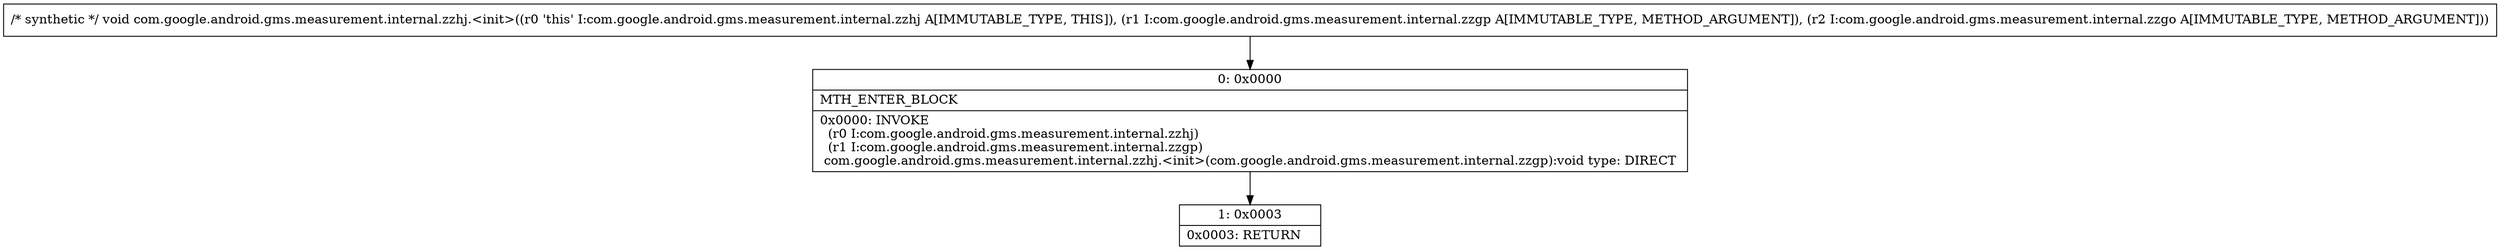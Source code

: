 digraph "CFG forcom.google.android.gms.measurement.internal.zzhj.\<init\>(Lcom\/google\/android\/gms\/measurement\/internal\/zzgp;Lcom\/google\/android\/gms\/measurement\/internal\/zzgo;)V" {
Node_0 [shape=record,label="{0\:\ 0x0000|MTH_ENTER_BLOCK\l|0x0000: INVOKE  \l  (r0 I:com.google.android.gms.measurement.internal.zzhj)\l  (r1 I:com.google.android.gms.measurement.internal.zzgp)\l com.google.android.gms.measurement.internal.zzhj.\<init\>(com.google.android.gms.measurement.internal.zzgp):void type: DIRECT \l}"];
Node_1 [shape=record,label="{1\:\ 0x0003|0x0003: RETURN   \l}"];
MethodNode[shape=record,label="{\/* synthetic *\/ void com.google.android.gms.measurement.internal.zzhj.\<init\>((r0 'this' I:com.google.android.gms.measurement.internal.zzhj A[IMMUTABLE_TYPE, THIS]), (r1 I:com.google.android.gms.measurement.internal.zzgp A[IMMUTABLE_TYPE, METHOD_ARGUMENT]), (r2 I:com.google.android.gms.measurement.internal.zzgo A[IMMUTABLE_TYPE, METHOD_ARGUMENT])) }"];
MethodNode -> Node_0;
Node_0 -> Node_1;
}

